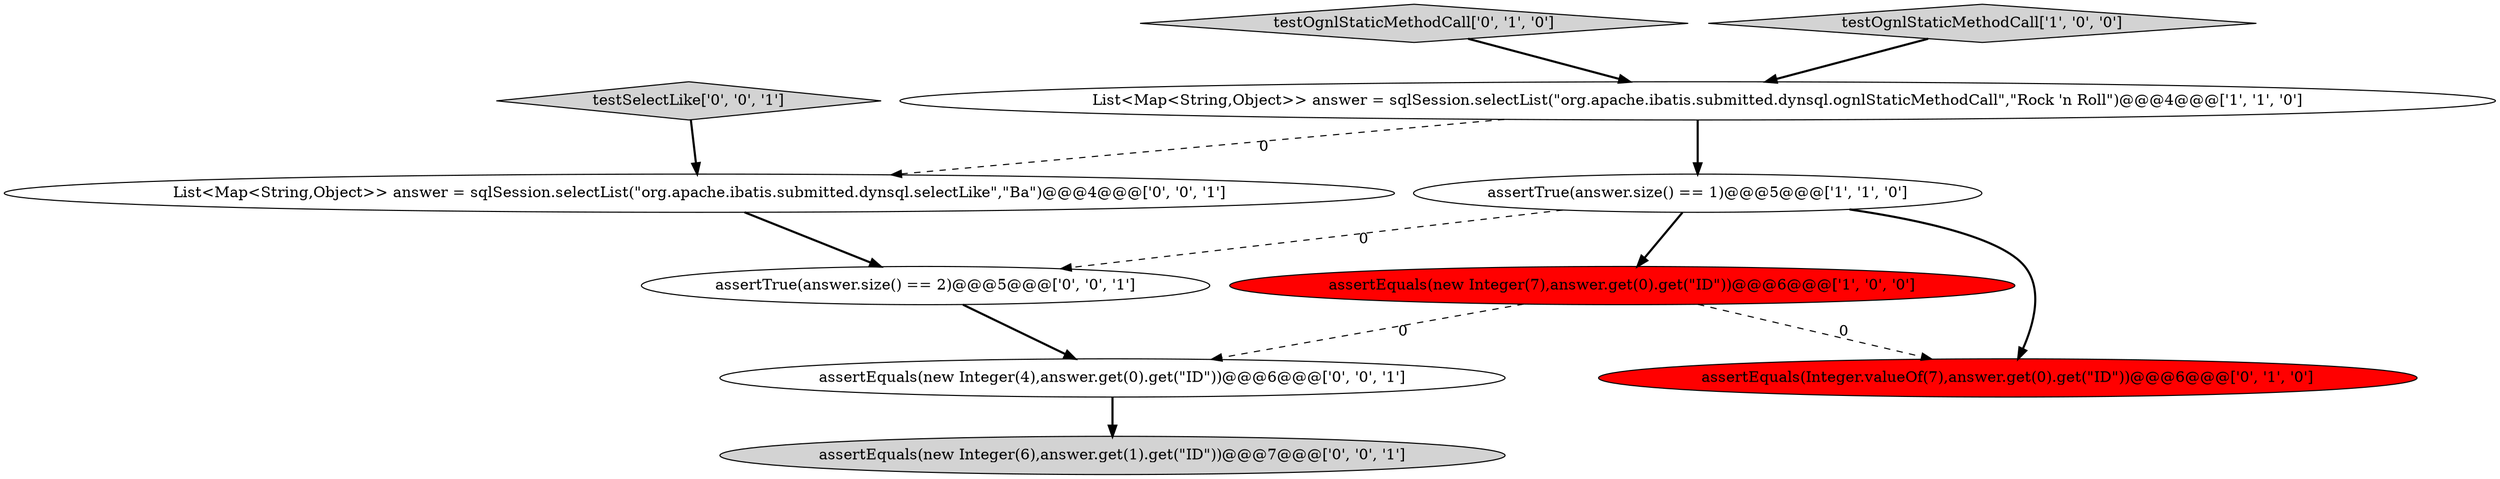 digraph {
1 [style = filled, label = "List<Map<String,Object>> answer = sqlSession.selectList(\"org.apache.ibatis.submitted.dynsql.ognlStaticMethodCall\",\"Rock 'n Roll\")@@@4@@@['1', '1', '0']", fillcolor = white, shape = ellipse image = "AAA0AAABBB1BBB"];
6 [style = filled, label = "assertEquals(new Integer(6),answer.get(1).get(\"ID\"))@@@7@@@['0', '0', '1']", fillcolor = lightgray, shape = ellipse image = "AAA0AAABBB3BBB"];
4 [style = filled, label = "assertEquals(Integer.valueOf(7),answer.get(0).get(\"ID\"))@@@6@@@['0', '1', '0']", fillcolor = red, shape = ellipse image = "AAA1AAABBB2BBB"];
5 [style = filled, label = "testOgnlStaticMethodCall['0', '1', '0']", fillcolor = lightgray, shape = diamond image = "AAA0AAABBB2BBB"];
9 [style = filled, label = "assertEquals(new Integer(4),answer.get(0).get(\"ID\"))@@@6@@@['0', '0', '1']", fillcolor = white, shape = ellipse image = "AAA0AAABBB3BBB"];
2 [style = filled, label = "assertEquals(new Integer(7),answer.get(0).get(\"ID\"))@@@6@@@['1', '0', '0']", fillcolor = red, shape = ellipse image = "AAA1AAABBB1BBB"];
0 [style = filled, label = "testOgnlStaticMethodCall['1', '0', '0']", fillcolor = lightgray, shape = diamond image = "AAA0AAABBB1BBB"];
8 [style = filled, label = "List<Map<String,Object>> answer = sqlSession.selectList(\"org.apache.ibatis.submitted.dynsql.selectLike\",\"Ba\")@@@4@@@['0', '0', '1']", fillcolor = white, shape = ellipse image = "AAA0AAABBB3BBB"];
10 [style = filled, label = "testSelectLike['0', '0', '1']", fillcolor = lightgray, shape = diamond image = "AAA0AAABBB3BBB"];
7 [style = filled, label = "assertTrue(answer.size() == 2)@@@5@@@['0', '0', '1']", fillcolor = white, shape = ellipse image = "AAA0AAABBB3BBB"];
3 [style = filled, label = "assertTrue(answer.size() == 1)@@@5@@@['1', '1', '0']", fillcolor = white, shape = ellipse image = "AAA0AAABBB1BBB"];
1->3 [style = bold, label=""];
7->9 [style = bold, label=""];
5->1 [style = bold, label=""];
1->8 [style = dashed, label="0"];
3->2 [style = bold, label=""];
10->8 [style = bold, label=""];
2->9 [style = dashed, label="0"];
3->7 [style = dashed, label="0"];
3->4 [style = bold, label=""];
0->1 [style = bold, label=""];
8->7 [style = bold, label=""];
9->6 [style = bold, label=""];
2->4 [style = dashed, label="0"];
}
